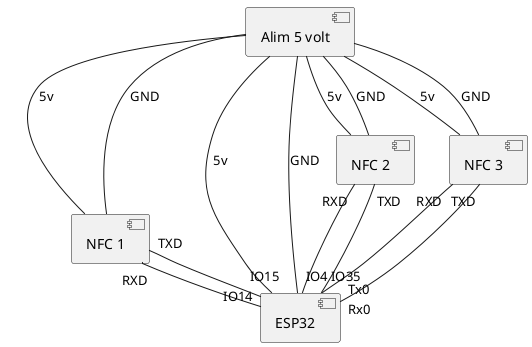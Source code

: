 @startuml
[ESP32]
[NFC 1]
[NFC 2]
[NFC 3]
[Alim 5 volt]


[Alim 5 volt] -- [ESP32] : 5v
[Alim 5 volt] -- [ESP32] : GND

[Alim 5 volt] -- [NFC 1] : 5v
[Alim 5 volt] -- [NFC 1] : GND
[Alim 5 volt] -- [NFC 2] : 5v
[Alim 5 volt] -- [NFC 2] : GND
[Alim 5 volt] -- [NFC 3] : 5v
[Alim 5 volt] -- [NFC 3] : GND

[NFC 3] "RXD" --"Tx0" [ESP32]
[NFC 3] "TXD" --"Rx0" [ESP32]

[NFC 2] "RXD" --"IO4" [ESP32]
[NFC 2] "TXD" --"IO35" [ESP32]

[NFC 1] "RXD" -"IO14" [ESP32]
[NFC 1] "TXD" -"IO15" [ESP32]





@enduml
